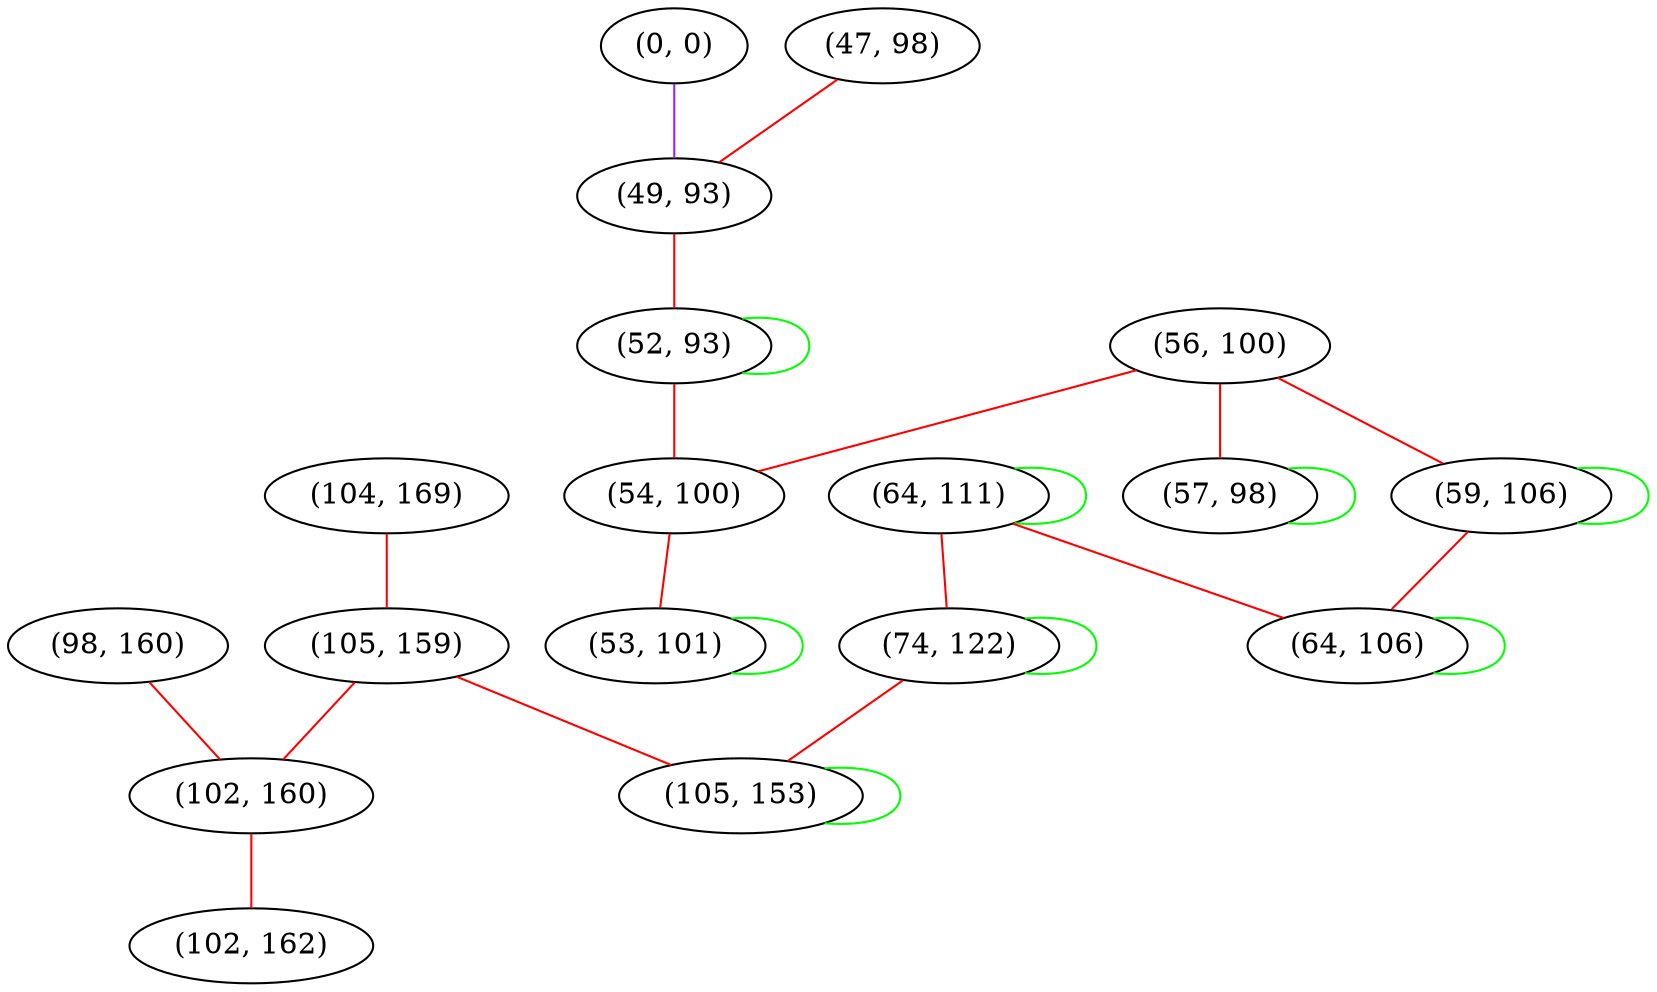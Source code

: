 graph "" {
"(104, 169)";
"(0, 0)";
"(64, 111)";
"(47, 98)";
"(98, 160)";
"(49, 93)";
"(105, 159)";
"(102, 160)";
"(56, 100)";
"(52, 93)";
"(54, 100)";
"(59, 106)";
"(102, 162)";
"(53, 101)";
"(74, 122)";
"(57, 98)";
"(105, 153)";
"(64, 106)";
"(104, 169)" -- "(105, 159)"  [color=red, key=0, weight=1];
"(0, 0)" -- "(49, 93)"  [color=purple, key=0, weight=4];
"(64, 111)" -- "(64, 106)"  [color=red, key=0, weight=1];
"(64, 111)" -- "(64, 111)"  [color=green, key=0, weight=2];
"(64, 111)" -- "(74, 122)"  [color=red, key=0, weight=1];
"(47, 98)" -- "(49, 93)"  [color=red, key=0, weight=1];
"(98, 160)" -- "(102, 160)"  [color=red, key=0, weight=1];
"(49, 93)" -- "(52, 93)"  [color=red, key=0, weight=1];
"(105, 159)" -- "(105, 153)"  [color=red, key=0, weight=1];
"(105, 159)" -- "(102, 160)"  [color=red, key=0, weight=1];
"(102, 160)" -- "(102, 162)"  [color=red, key=0, weight=1];
"(56, 100)" -- "(57, 98)"  [color=red, key=0, weight=1];
"(56, 100)" -- "(54, 100)"  [color=red, key=0, weight=1];
"(56, 100)" -- "(59, 106)"  [color=red, key=0, weight=1];
"(52, 93)" -- "(52, 93)"  [color=green, key=0, weight=2];
"(52, 93)" -- "(54, 100)"  [color=red, key=0, weight=1];
"(54, 100)" -- "(53, 101)"  [color=red, key=0, weight=1];
"(59, 106)" -- "(59, 106)"  [color=green, key=0, weight=2];
"(59, 106)" -- "(64, 106)"  [color=red, key=0, weight=1];
"(53, 101)" -- "(53, 101)"  [color=green, key=0, weight=2];
"(74, 122)" -- "(105, 153)"  [color=red, key=0, weight=1];
"(74, 122)" -- "(74, 122)"  [color=green, key=0, weight=2];
"(57, 98)" -- "(57, 98)"  [color=green, key=0, weight=2];
"(105, 153)" -- "(105, 153)"  [color=green, key=0, weight=2];
"(64, 106)" -- "(64, 106)"  [color=green, key=0, weight=2];
}

